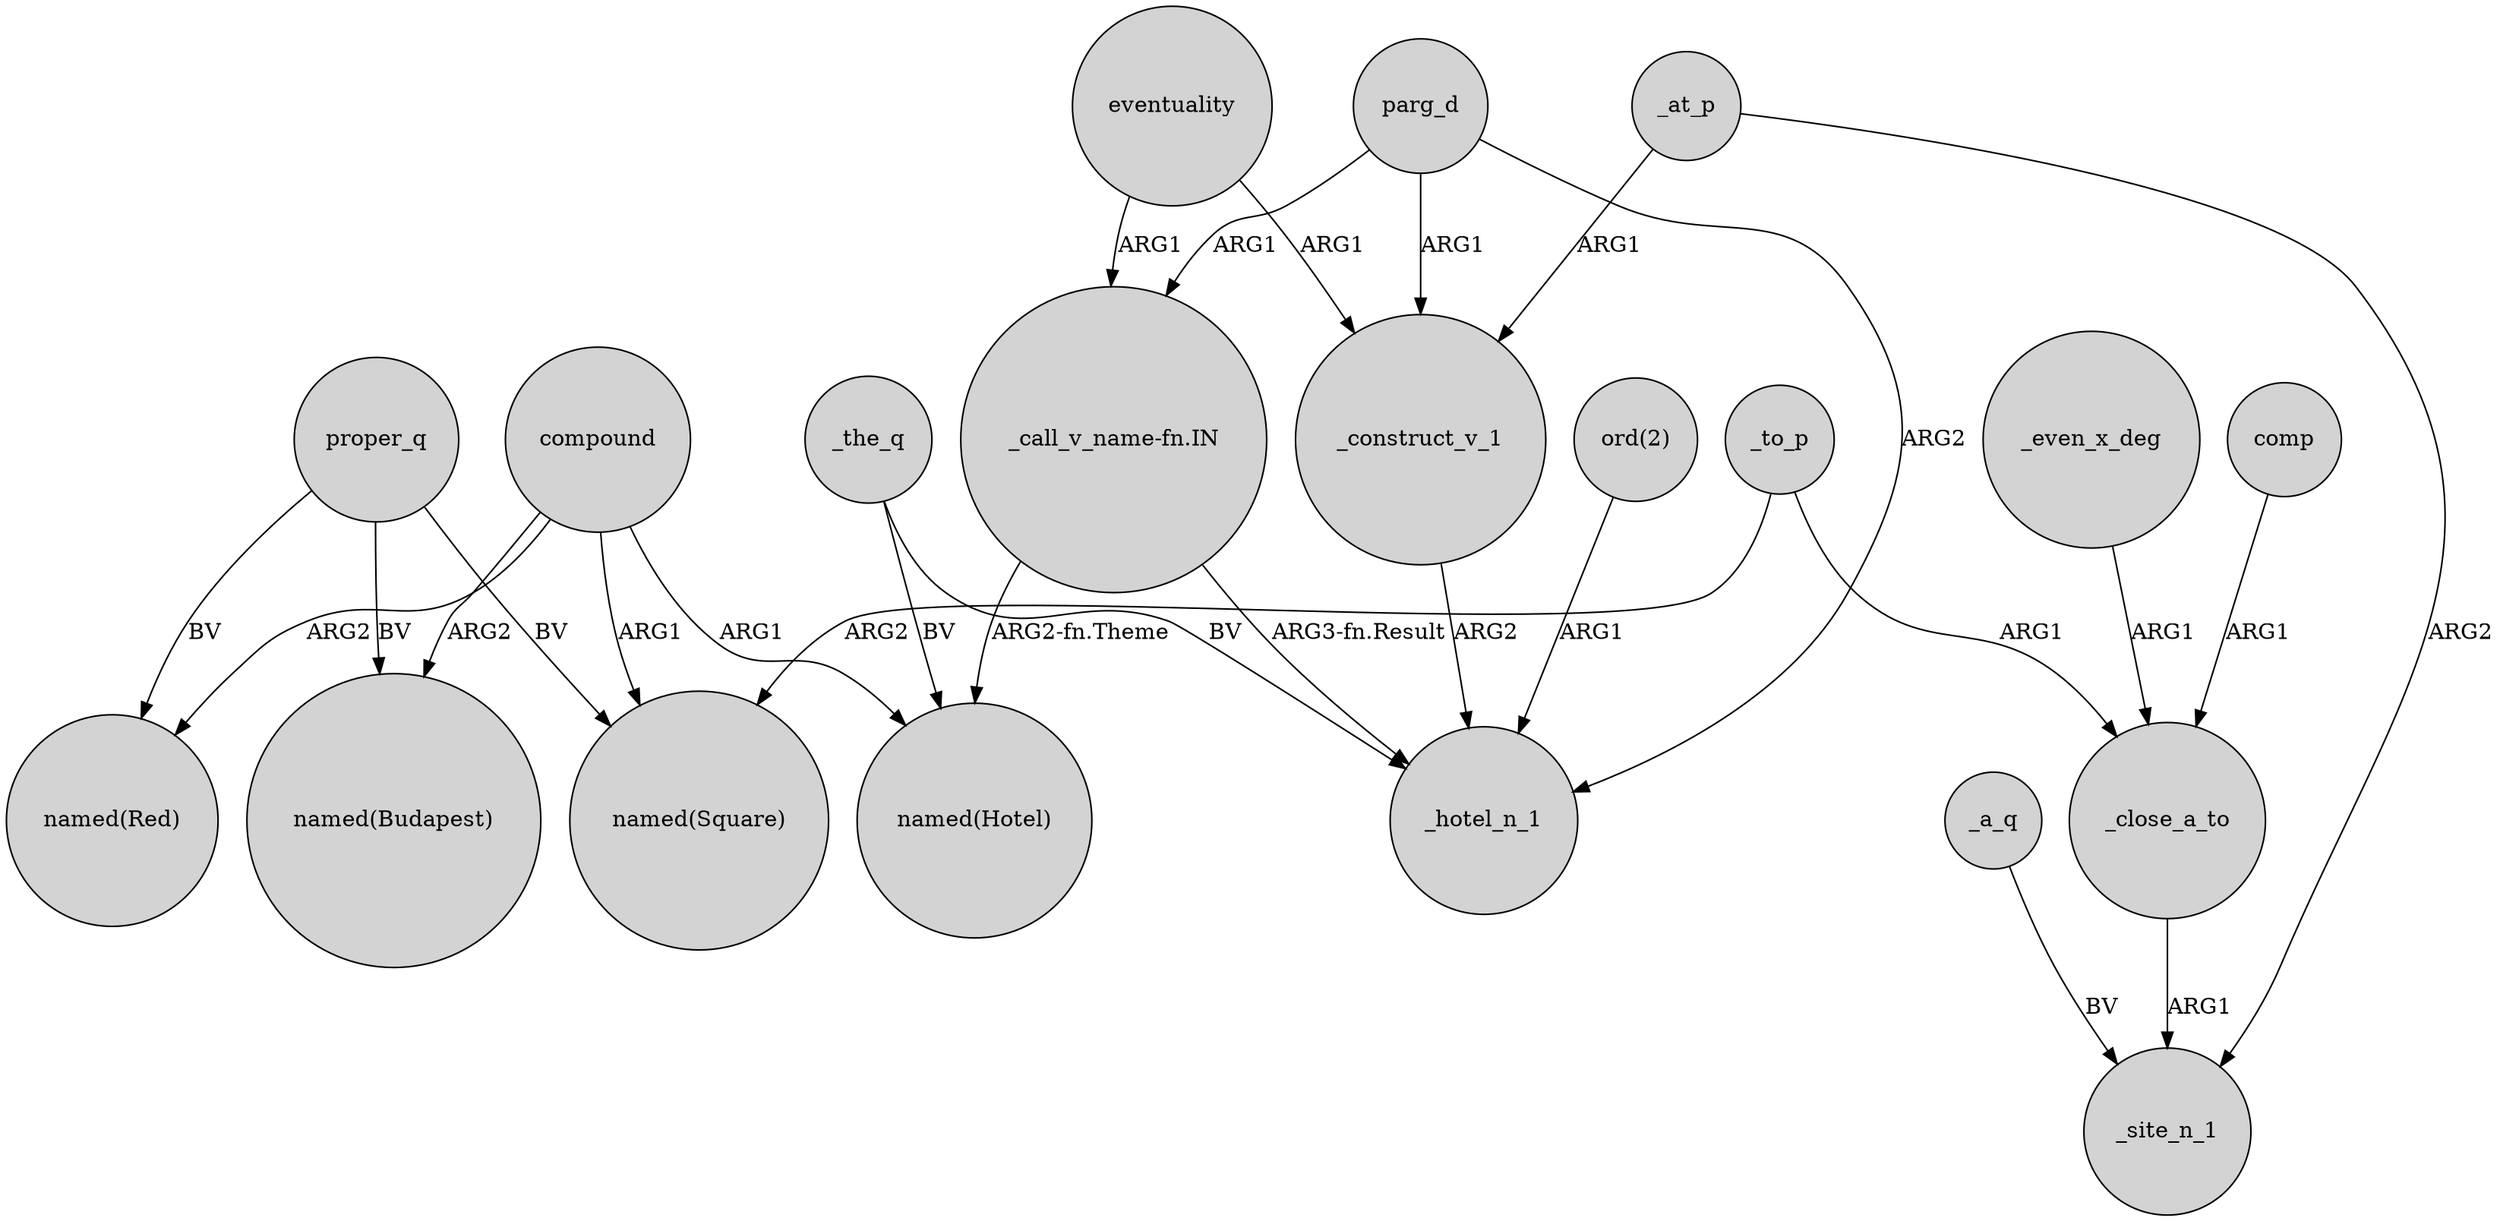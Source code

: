 digraph {
	node [shape=circle style=filled]
	_to_p -> "named(Square)" [label=ARG2]
	"_call_v_name-fn.IN" -> "named(Hotel)" [label="ARG2-fn.Theme"]
	_even_x_deg -> _close_a_to [label=ARG1]
	parg_d -> _hotel_n_1 [label=ARG2]
	comp -> _close_a_to [label=ARG1]
	"_call_v_name-fn.IN" -> _hotel_n_1 [label="ARG3-fn.Result"]
	compound -> "named(Budapest)" [label=ARG2]
	"ord(2)" -> _hotel_n_1 [label=ARG1]
	_the_q -> "named(Hotel)" [label=BV]
	_at_p -> _site_n_1 [label=ARG2]
	_close_a_to -> _site_n_1 [label=ARG1]
	compound -> "named(Hotel)" [label=ARG1]
	parg_d -> "_call_v_name-fn.IN" [label=ARG1]
	_construct_v_1 -> _hotel_n_1 [label=ARG2]
	eventuality -> _construct_v_1 [label=ARG1]
	parg_d -> _construct_v_1 [label=ARG1]
	compound -> "named(Square)" [label=ARG1]
	proper_q -> "named(Square)" [label=BV]
	proper_q -> "named(Budapest)" [label=BV]
	_a_q -> _site_n_1 [label=BV]
	_to_p -> _close_a_to [label=ARG1]
	proper_q -> "named(Red)" [label=BV]
	compound -> "named(Red)" [label=ARG2]
	_at_p -> _construct_v_1 [label=ARG1]
	_the_q -> _hotel_n_1 [label=BV]
	eventuality -> "_call_v_name-fn.IN" [label=ARG1]
}
